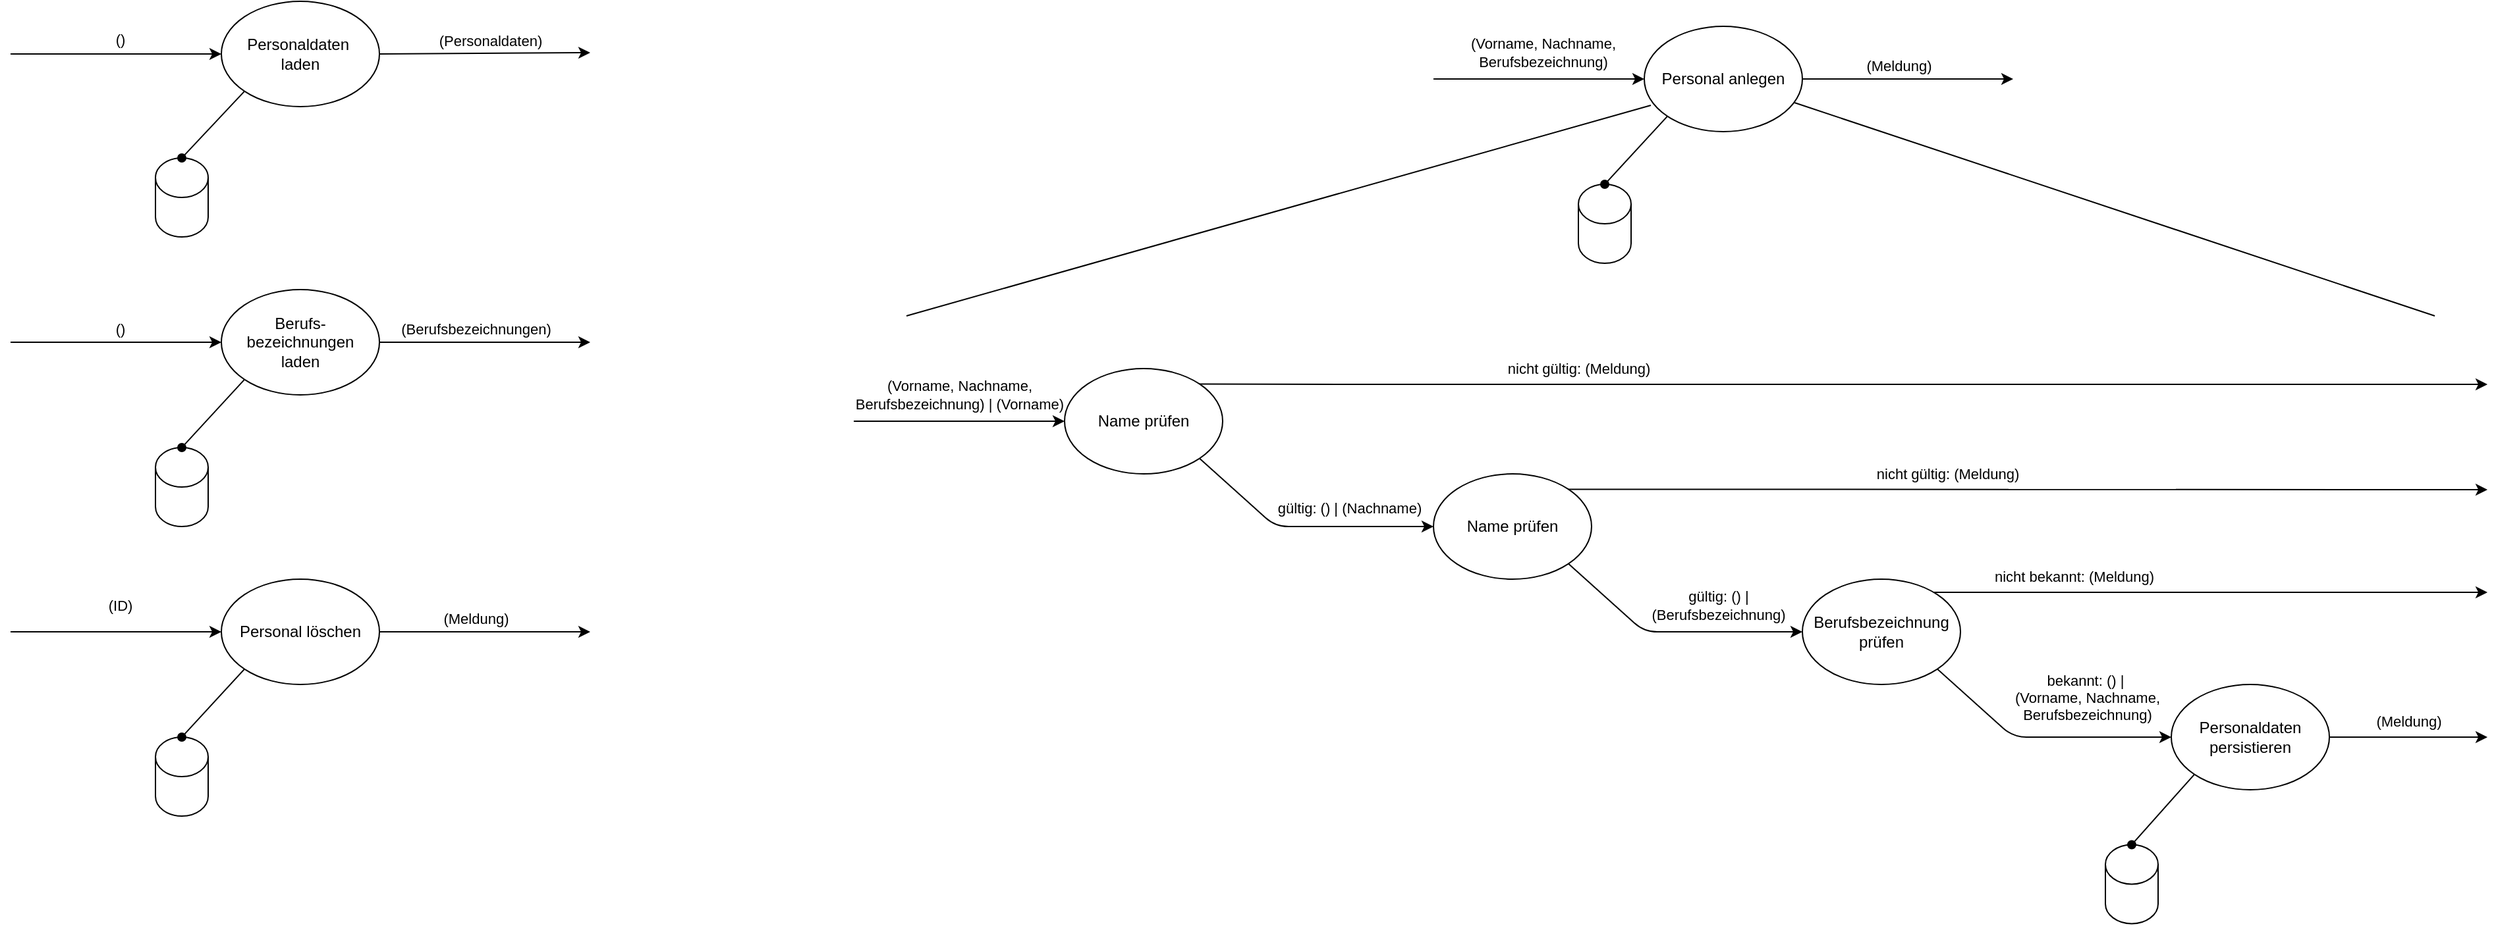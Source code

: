 <mxfile version="14.2.4" type="embed">
    <diagram id="FBeD-hcViyi8C7fwCYNt" name="Seite-1">
        <mxGraphModel dx="2442" dy="896" grid="1" gridSize="10" guides="1" tooltips="1" connect="1" arrows="1" fold="1" page="1" pageScale="1" pageWidth="1169" pageHeight="827" math="0" shadow="0">
            <root>
                <mxCell id="0"/>
                <mxCell id="1" parent="0"/>
                <mxCell id="3" value="" style="endArrow=classic;html=1;entryX=0;entryY=0.5;entryDx=0;entryDy=0;" edge="1" parent="1" target="7">
                    <mxGeometry width="50" height="50" relative="1" as="geometry">
                        <mxPoint x="40" y="81" as="sourcePoint"/>
                        <mxPoint x="190" y="80" as="targetPoint"/>
                    </mxGeometry>
                </mxCell>
                <mxCell id="5" value="()" style="edgeLabel;html=1;align=center;verticalAlign=middle;resizable=0;points=[];" vertex="1" connectable="0" parent="3">
                    <mxGeometry x="0.309" relative="1" as="geometry">
                        <mxPoint x="-22" y="-11" as="offset"/>
                    </mxGeometry>
                </mxCell>
                <mxCell id="4" value="" style="endArrow=classic;html=1;exitX=1;exitY=0.5;exitDx=0;exitDy=0;" edge="1" parent="1" source="7">
                    <mxGeometry width="50" height="50" relative="1" as="geometry">
                        <mxPoint x="310" y="79.5" as="sourcePoint"/>
                        <mxPoint x="480" y="80" as="targetPoint"/>
                    </mxGeometry>
                </mxCell>
                <mxCell id="6" value="(Personaldaten)" style="edgeLabel;html=1;align=center;verticalAlign=middle;resizable=0;points=[];" vertex="1" connectable="0" parent="4">
                    <mxGeometry x="0.364" relative="1" as="geometry">
                        <mxPoint x="-25" y="-10" as="offset"/>
                    </mxGeometry>
                </mxCell>
                <mxCell id="7" value="&lt;div&gt;Personaldaten&amp;nbsp;&lt;/div&gt;&lt;div&gt;laden&lt;/div&gt;" style="ellipse;whiteSpace=wrap;html=1;" vertex="1" parent="1">
                    <mxGeometry x="200" y="41" width="120" height="80" as="geometry"/>
                </mxCell>
                <mxCell id="8" value="" style="shape=cylinder3;whiteSpace=wrap;html=1;boundedLbl=1;backgroundOutline=1;size=15;" vertex="1" parent="1">
                    <mxGeometry x="150" y="160" width="40" height="60" as="geometry"/>
                </mxCell>
                <mxCell id="9" value="" style="endArrow=none;html=1;exitX=0.5;exitY=0;exitDx=0;exitDy=0;exitPerimeter=0;entryX=0;entryY=1;entryDx=0;entryDy=0;startArrow=oval;startFill=1;" edge="1" parent="1" source="8" target="7">
                    <mxGeometry width="50" height="50" relative="1" as="geometry">
                        <mxPoint x="210" y="290" as="sourcePoint"/>
                        <mxPoint x="260" y="240" as="targetPoint"/>
                    </mxGeometry>
                </mxCell>
                <mxCell id="10" value="" style="endArrow=classic;html=1;entryX=0;entryY=0.5;entryDx=0;entryDy=0;" edge="1" parent="1" target="14">
                    <mxGeometry width="50" height="50" relative="1" as="geometry">
                        <mxPoint x="40" y="300" as="sourcePoint"/>
                        <mxPoint x="190" y="300" as="targetPoint"/>
                    </mxGeometry>
                </mxCell>
                <mxCell id="11" value="()" style="edgeLabel;html=1;align=center;verticalAlign=middle;resizable=0;points=[];" vertex="1" connectable="0" parent="10">
                    <mxGeometry x="0.309" relative="1" as="geometry">
                        <mxPoint x="-22" y="-10" as="offset"/>
                    </mxGeometry>
                </mxCell>
                <mxCell id="12" value="" style="endArrow=classic;html=1;exitX=1;exitY=0.5;exitDx=0;exitDy=0;" edge="1" parent="1" source="14">
                    <mxGeometry width="50" height="50" relative="1" as="geometry">
                        <mxPoint x="310" y="299.5" as="sourcePoint"/>
                        <mxPoint x="480" y="300" as="targetPoint"/>
                    </mxGeometry>
                </mxCell>
                <mxCell id="13" value="(Berufsbezeichnungen)" style="edgeLabel;html=1;align=center;verticalAlign=middle;resizable=0;points=[];" vertex="1" connectable="0" parent="12">
                    <mxGeometry x="0.364" relative="1" as="geometry">
                        <mxPoint x="-36" y="-10" as="offset"/>
                    </mxGeometry>
                </mxCell>
                <mxCell id="14" value="&lt;div&gt;&lt;div&gt;Berufs-&lt;/div&gt;&lt;div&gt;bezeichnungen&lt;/div&gt;&lt;div&gt;laden&lt;/div&gt;&lt;/div&gt;" style="ellipse;whiteSpace=wrap;html=1;" vertex="1" parent="1">
                    <mxGeometry x="200" y="260" width="120" height="80" as="geometry"/>
                </mxCell>
                <mxCell id="15" value="" style="shape=cylinder3;whiteSpace=wrap;html=1;boundedLbl=1;backgroundOutline=1;size=15;" vertex="1" parent="1">
                    <mxGeometry x="150" y="380" width="40" height="60" as="geometry"/>
                </mxCell>
                <mxCell id="16" value="" style="endArrow=none;html=1;exitX=0.5;exitY=0;exitDx=0;exitDy=0;exitPerimeter=0;entryX=0;entryY=1;entryDx=0;entryDy=0;startArrow=oval;startFill=1;" edge="1" parent="1" source="15" target="14">
                    <mxGeometry width="50" height="50" relative="1" as="geometry">
                        <mxPoint x="210" y="510" as="sourcePoint"/>
                        <mxPoint x="260" y="460" as="targetPoint"/>
                    </mxGeometry>
                </mxCell>
                <mxCell id="18" value="" style="endArrow=classic;html=1;entryX=0;entryY=0.5;entryDx=0;entryDy=0;" edge="1" parent="1" target="22">
                    <mxGeometry width="50" height="50" relative="1" as="geometry">
                        <mxPoint x="1120" y="100" as="sourcePoint"/>
                        <mxPoint x="1270" y="100" as="targetPoint"/>
                    </mxGeometry>
                </mxCell>
                <mxCell id="19" value="(Vorname, Nachname, &lt;br&gt;Berufsbezeichnung)" style="edgeLabel;html=1;align=center;verticalAlign=middle;resizable=0;points=[];" vertex="1" connectable="0" parent="18">
                    <mxGeometry x="0.309" relative="1" as="geometry">
                        <mxPoint x="-22" y="-20" as="offset"/>
                    </mxGeometry>
                </mxCell>
                <mxCell id="20" value="" style="endArrow=classic;html=1;exitX=1;exitY=0.5;exitDx=0;exitDy=0;" edge="1" parent="1" source="22">
                    <mxGeometry width="50" height="50" relative="1" as="geometry">
                        <mxPoint x="1390" y="99.5" as="sourcePoint"/>
                        <mxPoint x="1560" y="100" as="targetPoint"/>
                    </mxGeometry>
                </mxCell>
                <mxCell id="21" value="(Meldung)" style="edgeLabel;html=1;align=center;verticalAlign=middle;resizable=0;points=[];" vertex="1" connectable="0" parent="20">
                    <mxGeometry x="0.364" relative="1" as="geometry">
                        <mxPoint x="-36" y="-10" as="offset"/>
                    </mxGeometry>
                </mxCell>
                <mxCell id="22" value="&lt;div&gt;&lt;div&gt;Personal anlegen&lt;/div&gt;&lt;/div&gt;" style="ellipse;whiteSpace=wrap;html=1;" vertex="1" parent="1">
                    <mxGeometry x="1280" y="60" width="120" height="80" as="geometry"/>
                </mxCell>
                <mxCell id="23" value="" style="shape=cylinder3;whiteSpace=wrap;html=1;boundedLbl=1;backgroundOutline=1;size=15;" vertex="1" parent="1">
                    <mxGeometry x="1230" y="180" width="40" height="60" as="geometry"/>
                </mxCell>
                <mxCell id="24" value="" style="endArrow=none;html=1;exitX=0.5;exitY=0;exitDx=0;exitDy=0;exitPerimeter=0;entryX=0;entryY=1;entryDx=0;entryDy=0;startArrow=oval;startFill=1;" edge="1" parent="1" source="23" target="22">
                    <mxGeometry width="50" height="50" relative="1" as="geometry">
                        <mxPoint x="1290" y="310" as="sourcePoint"/>
                        <mxPoint x="1340" y="260" as="targetPoint"/>
                    </mxGeometry>
                </mxCell>
                <mxCell id="26" value="" style="endArrow=classic;html=1;entryX=0;entryY=0.5;entryDx=0;entryDy=0;" edge="1" parent="1" target="30">
                    <mxGeometry width="50" height="50" relative="1" as="geometry">
                        <mxPoint x="40" y="520" as="sourcePoint"/>
                        <mxPoint x="190" y="520" as="targetPoint"/>
                    </mxGeometry>
                </mxCell>
                <mxCell id="27" value="(ID)" style="edgeLabel;html=1;align=center;verticalAlign=middle;resizable=0;points=[];" vertex="1" connectable="0" parent="26">
                    <mxGeometry x="0.309" relative="1" as="geometry">
                        <mxPoint x="-22" y="-20" as="offset"/>
                    </mxGeometry>
                </mxCell>
                <mxCell id="28" value="" style="endArrow=classic;html=1;exitX=1;exitY=0.5;exitDx=0;exitDy=0;" edge="1" parent="1" source="30">
                    <mxGeometry width="50" height="50" relative="1" as="geometry">
                        <mxPoint x="310" y="519.5" as="sourcePoint"/>
                        <mxPoint x="480" y="520" as="targetPoint"/>
                    </mxGeometry>
                </mxCell>
                <mxCell id="29" value="(Meldung)" style="edgeLabel;html=1;align=center;verticalAlign=middle;resizable=0;points=[];" vertex="1" connectable="0" parent="28">
                    <mxGeometry x="0.364" relative="1" as="geometry">
                        <mxPoint x="-36" y="-10" as="offset"/>
                    </mxGeometry>
                </mxCell>
                <mxCell id="30" value="&lt;div&gt;&lt;div&gt;Personal löschen&lt;/div&gt;&lt;/div&gt;" style="ellipse;whiteSpace=wrap;html=1;" vertex="1" parent="1">
                    <mxGeometry x="200" y="480" width="120" height="80" as="geometry"/>
                </mxCell>
                <mxCell id="31" value="" style="shape=cylinder3;whiteSpace=wrap;html=1;boundedLbl=1;backgroundOutline=1;size=15;" vertex="1" parent="1">
                    <mxGeometry x="150" y="600" width="40" height="60" as="geometry"/>
                </mxCell>
                <mxCell id="32" value="" style="endArrow=none;html=1;exitX=0.5;exitY=0;exitDx=0;exitDy=0;exitPerimeter=0;entryX=0;entryY=1;entryDx=0;entryDy=0;startArrow=oval;startFill=1;" edge="1" parent="1" source="31" target="30">
                    <mxGeometry width="50" height="50" relative="1" as="geometry">
                        <mxPoint x="210" y="730" as="sourcePoint"/>
                        <mxPoint x="260" y="680" as="targetPoint"/>
                    </mxGeometry>
                </mxCell>
                <mxCell id="33" value="" style="endArrow=classic;html=1;entryX=0;entryY=0.5;entryDx=0;entryDy=0;" edge="1" parent="1" target="35">
                    <mxGeometry width="50" height="50" relative="1" as="geometry">
                        <mxPoint x="680" y="360" as="sourcePoint"/>
                        <mxPoint x="830" y="360" as="targetPoint"/>
                    </mxGeometry>
                </mxCell>
                <mxCell id="34" value="(Vorname, Nachname, &lt;br&gt;Berufsbezeichnung) | (Vorname)" style="edgeLabel;html=1;align=center;verticalAlign=middle;resizable=0;points=[];" vertex="1" connectable="0" parent="33">
                    <mxGeometry x="0.309" relative="1" as="geometry">
                        <mxPoint x="-25" y="-20" as="offset"/>
                    </mxGeometry>
                </mxCell>
                <mxCell id="35" value="&lt;div&gt;&lt;div&gt;Name prüfen&lt;/div&gt;&lt;/div&gt;" style="ellipse;whiteSpace=wrap;html=1;" vertex="1" parent="1">
                    <mxGeometry x="840" y="320" width="120" height="80" as="geometry"/>
                </mxCell>
                <mxCell id="36" value="&lt;div&gt;&lt;div&gt;Name prüfen&lt;/div&gt;&lt;/div&gt;" style="ellipse;whiteSpace=wrap;html=1;" vertex="1" parent="1">
                    <mxGeometry x="1120" y="400" width="120" height="80" as="geometry"/>
                </mxCell>
                <mxCell id="37" value="" style="endArrow=classic;html=1;entryX=0;entryY=0.5;entryDx=0;entryDy=0;exitX=1;exitY=1;exitDx=0;exitDy=0;" edge="1" parent="1" source="35" target="36">
                    <mxGeometry width="50" height="50" relative="1" as="geometry">
                        <mxPoint x="950" y="380" as="sourcePoint"/>
                        <mxPoint x="1110" y="380" as="targetPoint"/>
                        <Array as="points">
                            <mxPoint x="1000" y="440"/>
                        </Array>
                    </mxGeometry>
                </mxCell>
                <mxCell id="38" value="gültig: () | (Nachname)" style="edgeLabel;html=1;align=center;verticalAlign=middle;resizable=0;points=[];" vertex="1" connectable="0" parent="37">
                    <mxGeometry x="0.309" relative="1" as="geometry">
                        <mxPoint x="4.12" y="-14" as="offset"/>
                    </mxGeometry>
                </mxCell>
                <mxCell id="39" value="" style="endArrow=classic;html=1;exitX=1;exitY=0;exitDx=0;exitDy=0;" edge="1" parent="1" source="35">
                    <mxGeometry width="50" height="50" relative="1" as="geometry">
                        <mxPoint x="960" y="390" as="sourcePoint"/>
                        <mxPoint x="1920" y="332" as="targetPoint"/>
                        <Array as="points">
                            <mxPoint x="1070" y="332"/>
                        </Array>
                    </mxGeometry>
                </mxCell>
                <mxCell id="40" value="nicht gültig: (Meldung)" style="edgeLabel;html=1;align=center;verticalAlign=middle;resizable=0;points=[];" vertex="1" connectable="0" parent="39">
                    <mxGeometry x="0.309" relative="1" as="geometry">
                        <mxPoint x="-352.43" y="-12" as="offset"/>
                    </mxGeometry>
                </mxCell>
                <mxCell id="41" value="" style="endArrow=classic;html=1;exitX=1;exitY=0;exitDx=0;exitDy=0;" edge="1" parent="1" source="36">
                    <mxGeometry width="50" height="50" relative="1" as="geometry">
                        <mxPoint x="1239.996" y="429.996" as="sourcePoint"/>
                        <mxPoint x="1920" y="412" as="targetPoint"/>
                        <Array as="points"/>
                    </mxGeometry>
                </mxCell>
                <mxCell id="42" value="nicht gültig: (Meldung)" style="edgeLabel;html=1;align=center;verticalAlign=middle;resizable=0;points=[];" vertex="1" connectable="0" parent="41">
                    <mxGeometry x="0.309" relative="1" as="geometry">
                        <mxPoint x="-169.43" y="-11.9" as="offset"/>
                    </mxGeometry>
                </mxCell>
                <mxCell id="43" value="" style="endArrow=classic;html=1;exitX=1;exitY=1;exitDx=0;exitDy=0;entryX=0;entryY=0.5;entryDx=0;entryDy=0;" edge="1" parent="1" source="36" target="45">
                    <mxGeometry width="50" height="50" relative="1" as="geometry">
                        <mxPoint x="952.426" y="398.284" as="sourcePoint"/>
                        <mxPoint x="1360" y="570" as="targetPoint"/>
                        <Array as="points">
                            <mxPoint x="1280" y="520"/>
                        </Array>
                    </mxGeometry>
                </mxCell>
                <mxCell id="44" value="gültig: () | &lt;br&gt;(Berufsbezeichnung)" style="edgeLabel;html=1;align=center;verticalAlign=middle;resizable=0;points=[];" vertex="1" connectable="0" parent="43">
                    <mxGeometry x="0.309" relative="1" as="geometry">
                        <mxPoint x="4.12" y="-20" as="offset"/>
                    </mxGeometry>
                </mxCell>
                <mxCell id="45" value="&lt;div&gt;&lt;div&gt;Berufsbezeichnung&lt;br&gt;prüfen&lt;/div&gt;&lt;/div&gt;" style="ellipse;whiteSpace=wrap;html=1;" vertex="1" parent="1">
                    <mxGeometry x="1400" y="480" width="120" height="80" as="geometry"/>
                </mxCell>
                <mxCell id="46" value="" style="endArrow=classic;html=1;" edge="1" parent="1">
                    <mxGeometry width="50" height="50" relative="1" as="geometry">
                        <mxPoint x="1500" y="490" as="sourcePoint"/>
                        <mxPoint x="1920" y="490" as="targetPoint"/>
                        <Array as="points"/>
                    </mxGeometry>
                </mxCell>
                <mxCell id="47" value="nicht bekannt: (Meldung)" style="edgeLabel;html=1;align=center;verticalAlign=middle;resizable=0;points=[];" vertex="1" connectable="0" parent="46">
                    <mxGeometry x="0.309" relative="1" as="geometry">
                        <mxPoint x="-169.43" y="-11.9" as="offset"/>
                    </mxGeometry>
                </mxCell>
                <mxCell id="49" value="" style="endArrow=classic;html=1;exitX=1;exitY=1;exitDx=0;exitDy=0;entryX=0;entryY=0.5;entryDx=0;entryDy=0;" edge="1" parent="1" source="45" target="51">
                    <mxGeometry width="50" height="50" relative="1" as="geometry">
                        <mxPoint x="1232.426" y="478.284" as="sourcePoint"/>
                        <mxPoint x="1660" y="600" as="targetPoint"/>
                        <Array as="points">
                            <mxPoint x="1560" y="600"/>
                        </Array>
                    </mxGeometry>
                </mxCell>
                <mxCell id="50" value="bekannt: () |&amp;nbsp;&lt;br&gt;(Vorname, Nachname, &lt;br&gt;Berufsbezeichnung)" style="edgeLabel;html=1;align=center;verticalAlign=middle;resizable=0;points=[];" vertex="1" connectable="0" parent="49">
                    <mxGeometry x="0.309" relative="1" as="geometry">
                        <mxPoint x="4.12" y="-30" as="offset"/>
                    </mxGeometry>
                </mxCell>
                <mxCell id="51" value="&lt;div&gt;Personaldaten&lt;/div&gt;&lt;div&gt;persistieren&lt;/div&gt;" style="ellipse;whiteSpace=wrap;html=1;" vertex="1" parent="1">
                    <mxGeometry x="1680" y="560" width="120" height="80" as="geometry"/>
                </mxCell>
                <mxCell id="52" value="" style="shape=cylinder3;whiteSpace=wrap;html=1;boundedLbl=1;backgroundOutline=1;size=15;" vertex="1" parent="1">
                    <mxGeometry x="1630" y="681.72" width="40" height="60" as="geometry"/>
                </mxCell>
                <mxCell id="53" value="" style="endArrow=none;html=1;exitX=0.5;exitY=0;exitDx=0;exitDy=0;exitPerimeter=0;entryX=0;entryY=1;entryDx=0;entryDy=0;startArrow=oval;startFill=1;" edge="1" parent="1" source="52" target="51">
                    <mxGeometry width="50" height="50" relative="1" as="geometry">
                        <mxPoint x="1690" y="811.72" as="sourcePoint"/>
                        <mxPoint x="1697.574" y="630.004" as="targetPoint"/>
                    </mxGeometry>
                </mxCell>
                <mxCell id="54" value="" style="endArrow=classic;html=1;exitX=1;exitY=0.5;exitDx=0;exitDy=0;" edge="1" parent="1" source="51">
                    <mxGeometry width="50" height="50" relative="1" as="geometry">
                        <mxPoint x="1790" y="600" as="sourcePoint"/>
                        <mxPoint x="1920" y="600" as="targetPoint"/>
                        <Array as="points"/>
                    </mxGeometry>
                </mxCell>
                <mxCell id="55" value="(Meldung)" style="edgeLabel;html=1;align=center;verticalAlign=middle;resizable=0;points=[];" vertex="1" connectable="0" parent="54">
                    <mxGeometry x="0.309" relative="1" as="geometry">
                        <mxPoint x="-19" y="-11.9" as="offset"/>
                    </mxGeometry>
                </mxCell>
                <mxCell id="57" value="" style="endArrow=none;html=1;" edge="1" parent="1">
                    <mxGeometry width="50" height="50" relative="1" as="geometry">
                        <mxPoint x="720" y="280" as="sourcePoint"/>
                        <mxPoint x="1285" y="120" as="targetPoint"/>
                    </mxGeometry>
                </mxCell>
                <mxCell id="58" value="" style="endArrow=none;html=1;" edge="1" parent="1" target="22">
                    <mxGeometry width="50" height="50" relative="1" as="geometry">
                        <mxPoint x="1880" y="280" as="sourcePoint"/>
                        <mxPoint x="1296.96" y="131.04" as="targetPoint"/>
                    </mxGeometry>
                </mxCell>
            </root>
        </mxGraphModel>
    </diagram>
</mxfile>
